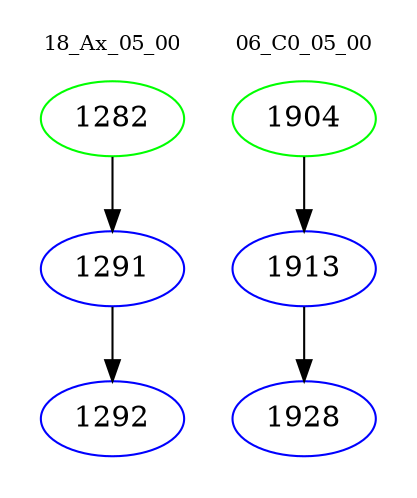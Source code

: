 digraph{
subgraph cluster_0 {
color = white
label = "18_Ax_05_00";
fontsize=10;
T0_1282 [label="1282", color="green"]
T0_1282 -> T0_1291 [color="black"]
T0_1291 [label="1291", color="blue"]
T0_1291 -> T0_1292 [color="black"]
T0_1292 [label="1292", color="blue"]
}
subgraph cluster_1 {
color = white
label = "06_C0_05_00";
fontsize=10;
T1_1904 [label="1904", color="green"]
T1_1904 -> T1_1913 [color="black"]
T1_1913 [label="1913", color="blue"]
T1_1913 -> T1_1928 [color="black"]
T1_1928 [label="1928", color="blue"]
}
}
